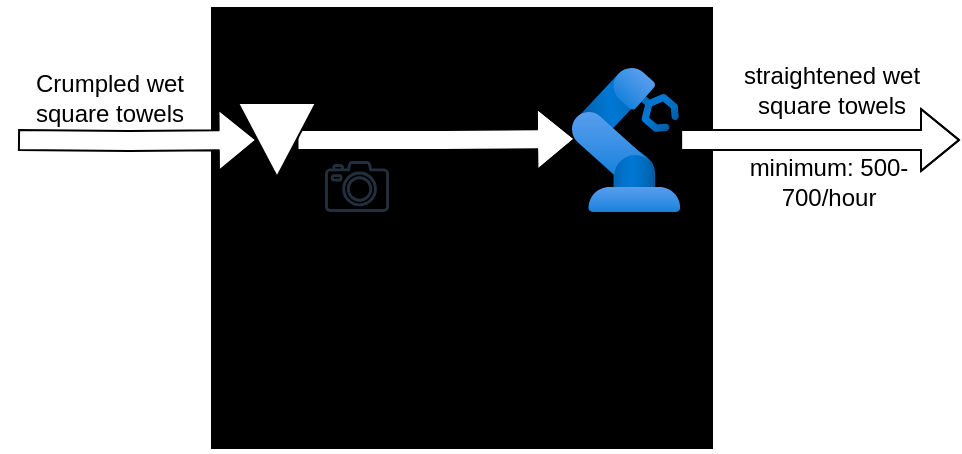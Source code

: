 <mxfile version="28.2.3">
  <diagram name="Page-1" id="jj9lm1_z95I_Og54XQMz">
    <mxGraphModel dx="1042" dy="535" grid="0" gridSize="10" guides="1" tooltips="1" connect="1" arrows="1" fold="1" page="1" pageScale="1" pageWidth="850" pageHeight="1100" background="light-dark(#FFFFFF,#FAFAFA)" math="0" shadow="0">
      <root>
        <mxCell id="0" />
        <mxCell id="1" parent="0" />
        <mxCell id="0c_Kru4zxau6hivpYgWE-29" value="" style="rounded=0;whiteSpace=wrap;html=1;fillColor=light-dark(#000000,#FFFFFF);strokeColor=light-dark(#000000,#000000);" vertex="1" parent="1">
          <mxGeometry x="300" y="98" width="250" height="220" as="geometry" />
        </mxCell>
        <mxCell id="0c_Kru4zxau6hivpYgWE-31" value="" style="rounded=0;whiteSpace=wrap;html=1;fillColor=light-dark(#000000,#FFFFFF);strokeColor=light-dark(#000000,#000000);" vertex="1" parent="1">
          <mxGeometry x="308" y="129" width="129" height="91" as="geometry" />
        </mxCell>
        <mxCell id="0c_Kru4zxau6hivpYgWE-24" value="&lt;span style=&quot;color: light-dark(rgb(0, 0, 0), rgb(0, 0, 0));&quot;&gt;straightened wet square towels&lt;/span&gt;" style="text;html=1;align=center;verticalAlign=middle;whiteSpace=wrap;rounded=0;" vertex="1" parent="1">
          <mxGeometry x="555" y="124" width="110" height="30" as="geometry" />
        </mxCell>
        <mxCell id="0c_Kru4zxau6hivpYgWE-25" value="&lt;div&gt;Crumpled wet square towels&lt;/div&gt;" style="text;html=1;align=center;verticalAlign=middle;whiteSpace=wrap;rounded=0;fontColor=light-dark(#000000,#000000);" vertex="1" parent="1">
          <mxGeometry x="194" y="128" width="110" height="30" as="geometry" />
        </mxCell>
        <mxCell id="0c_Kru4zxau6hivpYgWE-35" value="" style="edgeStyle=orthogonalEdgeStyle;rounded=0;orthogonalLoop=1;jettySize=auto;html=1;" edge="1" parent="1">
          <mxGeometry relative="1" as="geometry">
            <mxPoint x="403" y="164" as="sourcePoint" />
            <mxPoint x="409.5" y="164" as="targetPoint" />
          </mxGeometry>
        </mxCell>
        <mxCell id="0c_Kru4zxau6hivpYgWE-49" style="edgeStyle=orthogonalEdgeStyle;rounded=0;orthogonalLoop=1;jettySize=auto;html=1;shape=flexArrow;strokeColor=light-dark(#000000,#000000);fillColor=light-dark(#FFFFFF,#FFFFFF);exitX=0.5;exitY=0;exitDx=0;exitDy=0;entryX=0.037;entryY=0.492;entryDx=0;entryDy=0;entryPerimeter=0;" edge="1" parent="1" source="0c_Kru4zxau6hivpYgWE-32" target="0c_Kru4zxau6hivpYgWE-47">
          <mxGeometry relative="1" as="geometry">
            <mxPoint x="457" y="164" as="targetPoint" />
            <mxPoint x="349" y="163.5" as="sourcePoint" />
          </mxGeometry>
        </mxCell>
        <mxCell id="0c_Kru4zxau6hivpYgWE-32" value="" style="triangle;whiteSpace=wrap;html=1;rotation=90;fillColor=light-dark(#FFFFFF,#FFFFFF);strokeColor=light-dark(#000000,#000000);" vertex="1" parent="1">
          <mxGeometry x="314" y="144.5" width="37" height="39" as="geometry" />
        </mxCell>
        <mxCell id="0c_Kru4zxau6hivpYgWE-37" value="Camera" style="text;html=1;align=center;verticalAlign=middle;whiteSpace=wrap;rounded=0;fontColor=light-dark(#000000,#000000);" vertex="1" parent="1">
          <mxGeometry x="329" y="124" width="87" height="30" as="geometry" />
        </mxCell>
        <mxCell id="0c_Kru4zxau6hivpYgWE-40" style="edgeStyle=orthogonalEdgeStyle;rounded=0;orthogonalLoop=1;jettySize=auto;html=1;entryX=0.5;entryY=1;entryDx=0;entryDy=0;shape=flexArrow;strokeColor=light-dark(#000000,#000000);fillColor=light-dark(#FFFFFF,#FFFFFF);" edge="1" parent="1" target="0c_Kru4zxau6hivpYgWE-32">
          <mxGeometry relative="1" as="geometry">
            <mxPoint x="48.4" y="164" as="targetPoint" />
            <mxPoint x="203" y="164" as="sourcePoint" />
          </mxGeometry>
        </mxCell>
        <mxCell id="0c_Kru4zxau6hivpYgWE-44" style="rounded=0;orthogonalLoop=1;jettySize=auto;html=1;strokeColor=light-dark(#000000,#000000);entryX=0.25;entryY=0;entryDx=0;entryDy=0;" edge="1" parent="1" target="0c_Kru4zxau6hivpYgWE-51">
          <mxGeometry relative="1" as="geometry">
            <mxPoint x="373" y="201" as="sourcePoint" />
            <mxPoint x="373" y="252" as="targetPoint" />
          </mxGeometry>
        </mxCell>
        <mxCell id="0c_Kru4zxau6hivpYgWE-43" value="" style="sketch=0;outlineConnect=0;fontColor=#232F3E;gradientColor=none;fillColor=light-dark(#232F3D,#000000);strokeColor=none;dashed=0;verticalLabelPosition=bottom;verticalAlign=top;align=center;html=1;fontSize=12;fontStyle=0;aspect=fixed;pointerEvents=1;shape=mxgraph.aws4.camera2;" vertex="1" parent="1">
          <mxGeometry x="356.5" y="174.56" width="32" height="25.44" as="geometry" />
        </mxCell>
        <mxCell id="0c_Kru4zxau6hivpYgWE-54" style="edgeStyle=orthogonalEdgeStyle;rounded=0;orthogonalLoop=1;jettySize=auto;html=1;shape=flexArrow;strokeColor=light-dark(#000000,#000000);fillColor=light-dark(#FFFFFF,#FFFFFF);" edge="1" parent="1" source="0c_Kru4zxau6hivpYgWE-47">
          <mxGeometry relative="1" as="geometry">
            <mxPoint x="674" y="164" as="targetPoint" />
          </mxGeometry>
        </mxCell>
        <mxCell id="0c_Kru4zxau6hivpYgWE-47" value="" style="image;aspect=fixed;html=1;points=[];align=center;fontSize=12;image=img/lib/azure2/other/Defender_Industrial_Robot.svg;" vertex="1" parent="1">
          <mxGeometry x="480" y="128" width="54.08" height="72" as="geometry" />
        </mxCell>
        <mxCell id="0c_Kru4zxau6hivpYgWE-51" value="" style="shape=image;html=1;verticalAlign=top;verticalLabelPosition=bottom;labelBackgroundColor=#ffffff;imageAspect=0;aspect=fixed;image=https://icons.diagrams.net/icon-cache1/Computer_Hardware_Line_vol_1-2897/cpu__chip__microchip__processor__computer__pc__technology-1457.svg" vertex="1" parent="1">
          <mxGeometry x="402" y="249" width="52" height="52" as="geometry" />
        </mxCell>
        <mxCell id="0c_Kru4zxau6hivpYgWE-52" style="rounded=0;orthogonalLoop=1;jettySize=auto;html=1;strokeColor=light-dark(#000000,#000000);exitX=0.75;exitY=0;exitDx=0;exitDy=0;" edge="1" parent="1" source="0c_Kru4zxau6hivpYgWE-51">
          <mxGeometry relative="1" as="geometry">
            <mxPoint x="486" y="203" as="targetPoint" />
          </mxGeometry>
        </mxCell>
        <mxCell id="0c_Kru4zxau6hivpYgWE-53" value="Controller" style="text;html=1;align=center;verticalAlign=middle;whiteSpace=wrap;rounded=0;fontColor=light-dark(#000000,#000000);" vertex="1" parent="1">
          <mxGeometry x="373" y="292" width="110" height="28" as="geometry" />
        </mxCell>
        <mxCell id="0c_Kru4zxau6hivpYgWE-55" value="&lt;div&gt;Position, corners&lt;/div&gt;" style="text;html=1;align=center;verticalAlign=middle;whiteSpace=wrap;rounded=0;fontColor=light-dark(#000000,#000000);" vertex="1" parent="1">
          <mxGeometry x="336.5" y="221" width="72" height="28" as="geometry" />
        </mxCell>
        <mxCell id="0c_Kru4zxau6hivpYgWE-56" style="edgeStyle=orthogonalEdgeStyle;rounded=0;orthogonalLoop=1;jettySize=auto;html=1;exitX=0.5;exitY=1;exitDx=0;exitDy=0;" edge="1" parent="1" source="0c_Kru4zxau6hivpYgWE-55" target="0c_Kru4zxau6hivpYgWE-55">
          <mxGeometry relative="1" as="geometry" />
        </mxCell>
        <mxCell id="0c_Kru4zxau6hivpYgWE-57" value="Coördinates" style="text;html=1;align=center;verticalAlign=middle;whiteSpace=wrap;rounded=0;fontColor=light-dark(#000000,#000000);" vertex="1" parent="1">
          <mxGeometry x="456" y="224" width="72" height="28" as="geometry" />
        </mxCell>
        <mxCell id="0c_Kru4zxau6hivpYgWE-58" value="minimum: 500-700/hour" style="text;html=1;align=center;verticalAlign=middle;whiteSpace=wrap;rounded=0;fontColor=light-dark(#000000,#000000);" vertex="1" parent="1">
          <mxGeometry x="560" y="170" width="97" height="30" as="geometry" />
        </mxCell>
        <mxCell id="0c_Kru4zxau6hivpYgWE-59" value="Towel straightening machine" style="text;html=1;align=center;verticalAlign=middle;whiteSpace=wrap;rounded=0;fontColor=light-dark(#000000,#000000);" vertex="1" parent="1">
          <mxGeometry x="351" y="94" width="160" height="30" as="geometry" />
        </mxCell>
      </root>
    </mxGraphModel>
  </diagram>
</mxfile>
